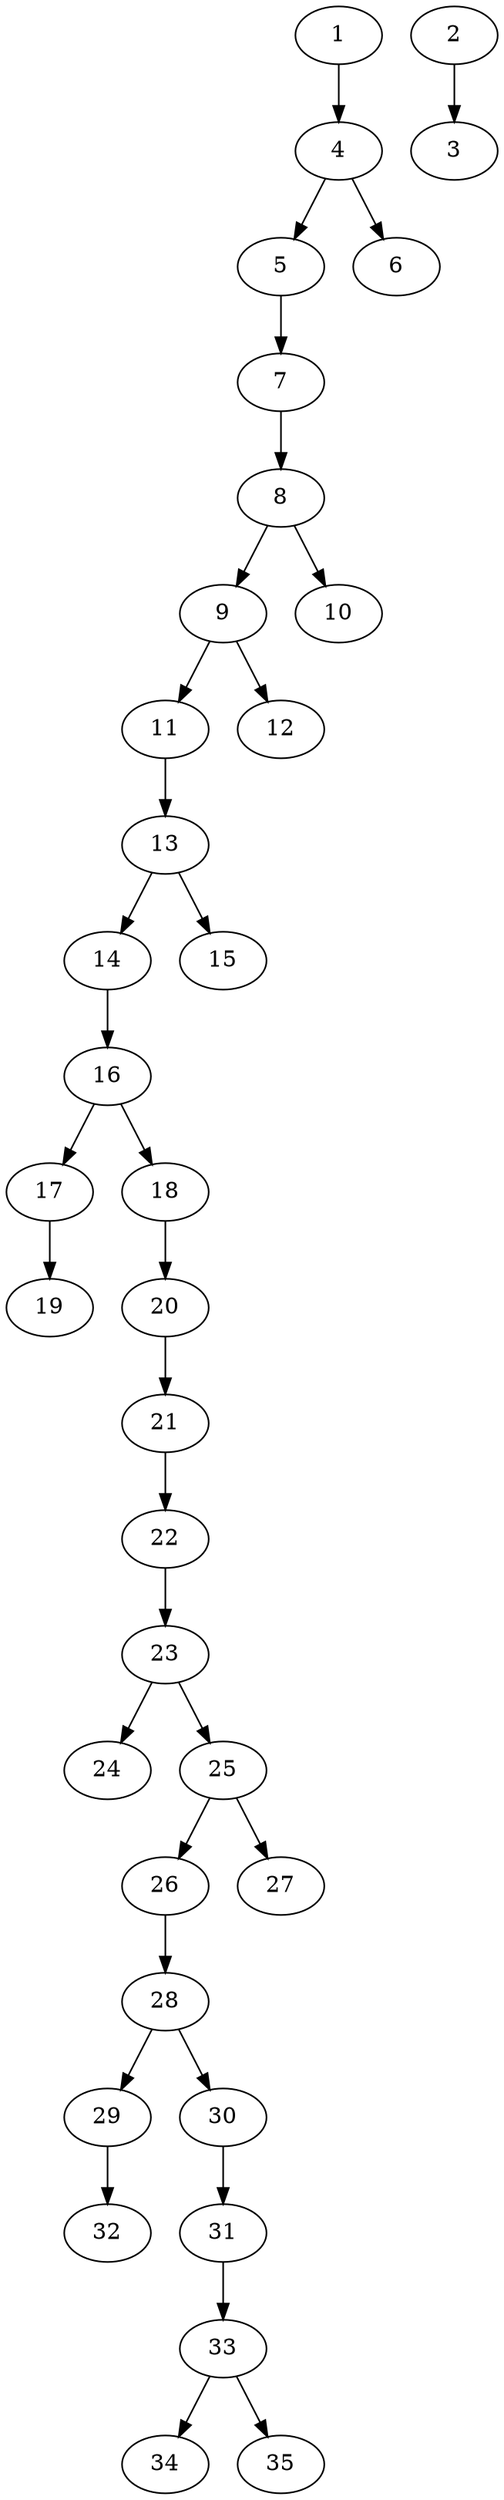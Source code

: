// DAG automatically generated by daggen at Thu Oct  3 14:05:36 2019
// ./daggen --dot -n 35 --ccr 0.4 --fat 0.3 --regular 0.7 --density 0.5 --mindata 5242880 --maxdata 52428800 
digraph G {
  1 [size="57239040", alpha="0.06", expect_size="22895616"] 
  1 -> 4 [size ="22895616"]
  2 [size="17774080", alpha="0.15", expect_size="7109632"] 
  2 -> 3 [size ="7109632"]
  3 [size="77276160", alpha="0.17", expect_size="30910464"] 
  4 [size="30428160", alpha="0.14", expect_size="12171264"] 
  4 -> 5 [size ="12171264"]
  4 -> 6 [size ="12171264"]
  5 [size="73149440", alpha="0.07", expect_size="29259776"] 
  5 -> 7 [size ="29259776"]
  6 [size="43765760", alpha="0.20", expect_size="17506304"] 
  7 [size="51612160", alpha="0.13", expect_size="20644864"] 
  7 -> 8 [size ="20644864"]
  8 [size="81661440", alpha="0.15", expect_size="32664576"] 
  8 -> 9 [size ="32664576"]
  8 -> 10 [size ="32664576"]
  9 [size="80819200", alpha="0.19", expect_size="32327680"] 
  9 -> 11 [size ="32327680"]
  9 -> 12 [size ="32327680"]
  10 [size="45670400", alpha="0.08", expect_size="18268160"] 
  11 [size="32801280", alpha="0.01", expect_size="13120512"] 
  11 -> 13 [size ="13120512"]
  12 [size="66984960", alpha="0.10", expect_size="26793984"] 
  13 [size="40284160", alpha="0.01", expect_size="16113664"] 
  13 -> 14 [size ="16113664"]
  13 -> 15 [size ="16113664"]
  14 [size="24711680", alpha="0.11", expect_size="9884672"] 
  14 -> 16 [size ="9884672"]
  15 [size="109317120", alpha="0.04", expect_size="43726848"] 
  16 [size="31111680", alpha="0.04", expect_size="12444672"] 
  16 -> 17 [size ="12444672"]
  16 -> 18 [size ="12444672"]
  17 [size="28966400", alpha="0.04", expect_size="11586560"] 
  17 -> 19 [size ="11586560"]
  18 [size="108037120", alpha="0.05", expect_size="43214848"] 
  18 -> 20 [size ="43214848"]
  19 [size="78929920", alpha="0.20", expect_size="31571968"] 
  20 [size="72161280", alpha="0.11", expect_size="28864512"] 
  20 -> 21 [size ="28864512"]
  21 [size="118658560", alpha="0.09", expect_size="47463424"] 
  21 -> 22 [size ="47463424"]
  22 [size="124986880", alpha="0.09", expect_size="49994752"] 
  22 -> 23 [size ="49994752"]
  23 [size="64222720", alpha="0.19", expect_size="25689088"] 
  23 -> 24 [size ="25689088"]
  23 -> 25 [size ="25689088"]
  24 [size="69201920", alpha="0.12", expect_size="27680768"] 
  25 [size="17308160", alpha="0.16", expect_size="6923264"] 
  25 -> 26 [size ="6923264"]
  25 -> 27 [size ="6923264"]
  26 [size="38589440", alpha="0.04", expect_size="15435776"] 
  26 -> 28 [size ="15435776"]
  27 [size="64394240", alpha="0.19", expect_size="25757696"] 
  28 [size="87503360", alpha="0.06", expect_size="35001344"] 
  28 -> 29 [size ="35001344"]
  28 -> 30 [size ="35001344"]
  29 [size="114114560", alpha="0.04", expect_size="45645824"] 
  29 -> 32 [size ="45645824"]
  30 [size="112396800", alpha="0.08", expect_size="44958720"] 
  30 -> 31 [size ="44958720"]
  31 [size="58360320", alpha="0.15", expect_size="23344128"] 
  31 -> 33 [size ="23344128"]
  32 [size="114106880", alpha="0.12", expect_size="45642752"] 
  33 [size="48376320", alpha="0.12", expect_size="19350528"] 
  33 -> 34 [size ="19350528"]
  33 -> 35 [size ="19350528"]
  34 [size="43299840", alpha="0.15", expect_size="17319936"] 
  35 [size="116203520", alpha="0.14", expect_size="46481408"] 
}
